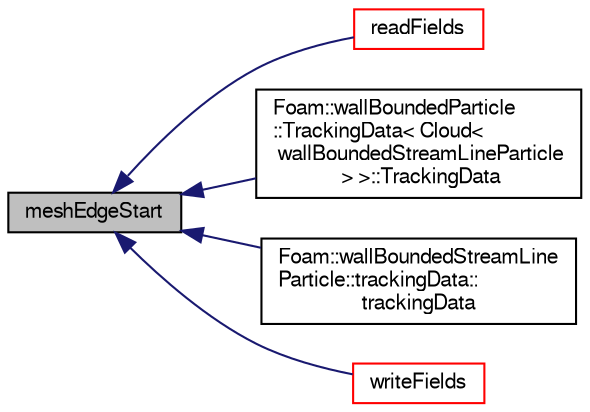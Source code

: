 digraph "meshEdgeStart"
{
  bgcolor="transparent";
  edge [fontname="FreeSans",fontsize="10",labelfontname="FreeSans",labelfontsize="10"];
  node [fontname="FreeSans",fontsize="10",shape=record];
  rankdir="LR";
  Node755 [label="meshEdgeStart",height=0.2,width=0.4,color="black", fillcolor="grey75", style="filled", fontcolor="black"];
  Node755 -> Node756 [dir="back",color="midnightblue",fontsize="10",style="solid",fontname="FreeSans"];
  Node756 [label="readFields",height=0.2,width=0.4,color="red",URL="$a28794.html#aeb3ed2213b2b23bf4544856579583441",tooltip="Read. "];
  Node755 -> Node758 [dir="back",color="midnightblue",fontsize="10",style="solid",fontname="FreeSans"];
  Node758 [label="Foam::wallBoundedParticle\l::TrackingData\< Cloud\<\l wallBoundedStreamLineParticle\l \> \>::TrackingData",height=0.2,width=0.4,color="black",URL="$a28798.html#a6314a22146c220ef091a623801dc2b2d"];
  Node755 -> Node766 [dir="back",color="midnightblue",fontsize="10",style="solid",fontname="FreeSans"];
  Node766 [label="Foam::wallBoundedStreamLine\lParticle::trackingData::\ltrackingData",height=0.2,width=0.4,color="black",URL="$a28814.html#aeb5252f81a7dbd70b104575a933d111f"];
  Node755 -> Node759 [dir="back",color="midnightblue",fontsize="10",style="solid",fontname="FreeSans"];
  Node759 [label="writeFields",height=0.2,width=0.4,color="red",URL="$a28794.html#a4b6c8e48b13c9a29be2b1141c69b7277",tooltip="Write. "];
}
